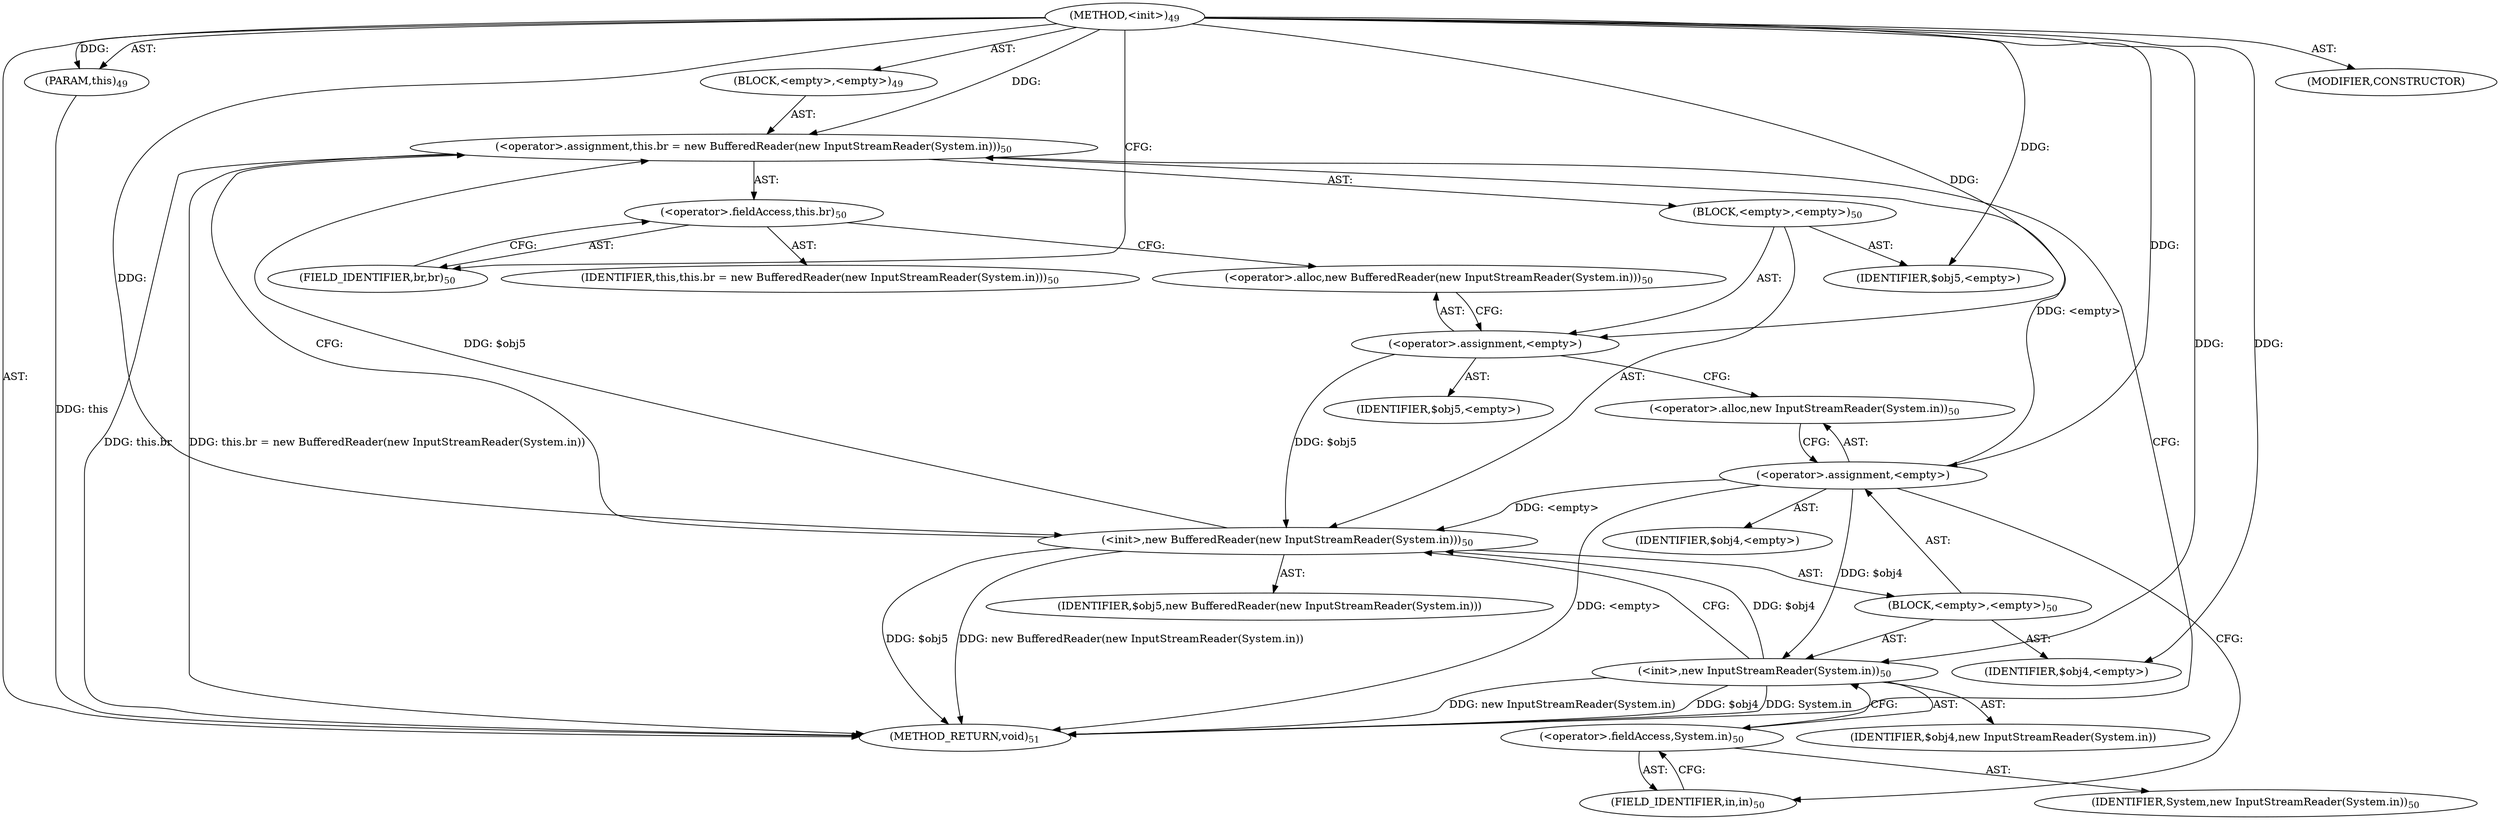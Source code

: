 digraph "&lt;init&gt;" {  
"264" [label = <(METHOD,&lt;init&gt;)<SUB>49</SUB>> ]
"10" [label = <(PARAM,this)<SUB>49</SUB>> ]
"265" [label = <(BLOCK,&lt;empty&gt;,&lt;empty&gt;)<SUB>49</SUB>> ]
"266" [label = <(&lt;operator&gt;.assignment,this.br = new BufferedReader(new InputStreamReader(System.in)))<SUB>50</SUB>> ]
"267" [label = <(&lt;operator&gt;.fieldAccess,this.br)<SUB>50</SUB>> ]
"9" [label = <(IDENTIFIER,this,this.br = new BufferedReader(new InputStreamReader(System.in)))<SUB>50</SUB>> ]
"268" [label = <(FIELD_IDENTIFIER,br,br)<SUB>50</SUB>> ]
"269" [label = <(BLOCK,&lt;empty&gt;,&lt;empty&gt;)<SUB>50</SUB>> ]
"270" [label = <(&lt;operator&gt;.assignment,&lt;empty&gt;)> ]
"271" [label = <(IDENTIFIER,$obj5,&lt;empty&gt;)> ]
"272" [label = <(&lt;operator&gt;.alloc,new BufferedReader(new InputStreamReader(System.in)))<SUB>50</SUB>> ]
"273" [label = <(&lt;init&gt;,new BufferedReader(new InputStreamReader(System.in)))<SUB>50</SUB>> ]
"274" [label = <(IDENTIFIER,$obj5,new BufferedReader(new InputStreamReader(System.in)))> ]
"275" [label = <(BLOCK,&lt;empty&gt;,&lt;empty&gt;)<SUB>50</SUB>> ]
"276" [label = <(&lt;operator&gt;.assignment,&lt;empty&gt;)> ]
"277" [label = <(IDENTIFIER,$obj4,&lt;empty&gt;)> ]
"278" [label = <(&lt;operator&gt;.alloc,new InputStreamReader(System.in))<SUB>50</SUB>> ]
"279" [label = <(&lt;init&gt;,new InputStreamReader(System.in))<SUB>50</SUB>> ]
"280" [label = <(IDENTIFIER,$obj4,new InputStreamReader(System.in))> ]
"281" [label = <(&lt;operator&gt;.fieldAccess,System.in)<SUB>50</SUB>> ]
"282" [label = <(IDENTIFIER,System,new InputStreamReader(System.in))<SUB>50</SUB>> ]
"283" [label = <(FIELD_IDENTIFIER,in,in)<SUB>50</SUB>> ]
"284" [label = <(IDENTIFIER,$obj4,&lt;empty&gt;)> ]
"285" [label = <(IDENTIFIER,$obj5,&lt;empty&gt;)> ]
"286" [label = <(MODIFIER,CONSTRUCTOR)> ]
"287" [label = <(METHOD_RETURN,void)<SUB>51</SUB>> ]
  "264" -> "10"  [ label = "AST: "] 
  "264" -> "265"  [ label = "AST: "] 
  "264" -> "286"  [ label = "AST: "] 
  "264" -> "287"  [ label = "AST: "] 
  "265" -> "266"  [ label = "AST: "] 
  "266" -> "267"  [ label = "AST: "] 
  "266" -> "269"  [ label = "AST: "] 
  "267" -> "9"  [ label = "AST: "] 
  "267" -> "268"  [ label = "AST: "] 
  "269" -> "270"  [ label = "AST: "] 
  "269" -> "273"  [ label = "AST: "] 
  "269" -> "285"  [ label = "AST: "] 
  "270" -> "271"  [ label = "AST: "] 
  "270" -> "272"  [ label = "AST: "] 
  "273" -> "274"  [ label = "AST: "] 
  "273" -> "275"  [ label = "AST: "] 
  "275" -> "276"  [ label = "AST: "] 
  "275" -> "279"  [ label = "AST: "] 
  "275" -> "284"  [ label = "AST: "] 
  "276" -> "277"  [ label = "AST: "] 
  "276" -> "278"  [ label = "AST: "] 
  "279" -> "280"  [ label = "AST: "] 
  "279" -> "281"  [ label = "AST: "] 
  "281" -> "282"  [ label = "AST: "] 
  "281" -> "283"  [ label = "AST: "] 
  "266" -> "287"  [ label = "CFG: "] 
  "267" -> "272"  [ label = "CFG: "] 
  "268" -> "267"  [ label = "CFG: "] 
  "270" -> "278"  [ label = "CFG: "] 
  "273" -> "266"  [ label = "CFG: "] 
  "272" -> "270"  [ label = "CFG: "] 
  "276" -> "283"  [ label = "CFG: "] 
  "279" -> "273"  [ label = "CFG: "] 
  "278" -> "276"  [ label = "CFG: "] 
  "281" -> "279"  [ label = "CFG: "] 
  "283" -> "281"  [ label = "CFG: "] 
  "264" -> "268"  [ label = "CFG: "] 
  "10" -> "287"  [ label = "DDG: this"] 
  "266" -> "287"  [ label = "DDG: this.br"] 
  "273" -> "287"  [ label = "DDG: $obj5"] 
  "276" -> "287"  [ label = "DDG: &lt;empty&gt;"] 
  "279" -> "287"  [ label = "DDG: $obj4"] 
  "279" -> "287"  [ label = "DDG: System.in"] 
  "279" -> "287"  [ label = "DDG: new InputStreamReader(System.in)"] 
  "273" -> "287"  [ label = "DDG: new BufferedReader(new InputStreamReader(System.in))"] 
  "266" -> "287"  [ label = "DDG: this.br = new BufferedReader(new InputStreamReader(System.in))"] 
  "264" -> "10"  [ label = "DDG: "] 
  "276" -> "266"  [ label = "DDG: &lt;empty&gt;"] 
  "273" -> "266"  [ label = "DDG: $obj5"] 
  "264" -> "266"  [ label = "DDG: "] 
  "264" -> "270"  [ label = "DDG: "] 
  "264" -> "285"  [ label = "DDG: "] 
  "270" -> "273"  [ label = "DDG: $obj5"] 
  "264" -> "273"  [ label = "DDG: "] 
  "276" -> "273"  [ label = "DDG: &lt;empty&gt;"] 
  "279" -> "273"  [ label = "DDG: $obj4"] 
  "264" -> "276"  [ label = "DDG: "] 
  "264" -> "284"  [ label = "DDG: "] 
  "276" -> "279"  [ label = "DDG: $obj4"] 
  "264" -> "279"  [ label = "DDG: "] 
}
